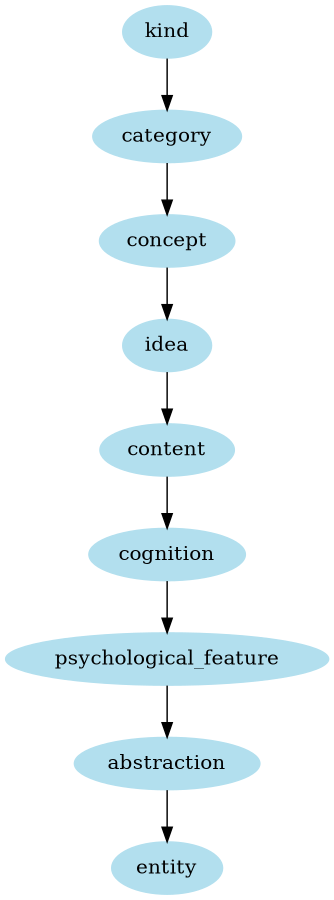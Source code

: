 digraph unix {
	node [color=lightblue2 style=filled]
	size="6,6"
	kind -> category
	category -> concept
	concept -> idea
	idea -> content
	content -> cognition
	cognition -> psychological_feature
	psychological_feature -> abstraction
	abstraction -> entity
}
